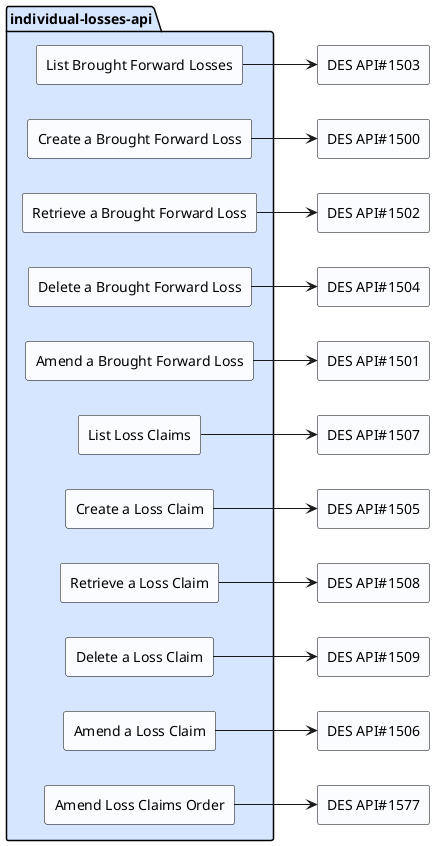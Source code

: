 @startuml
skinparam componentStyle rectangle

left to right direction

skinparam component {
  BackgroundColor #fafcff
  BorderColor black
}

package "individual-losses-api" #d6e6ff {
[List Brought Forward Losses]
[Create a Brought Forward Loss]
[Retrieve a Brought Forward Loss]
[Delete a Brought Forward Loss]
[Amend a Brought Forward Loss]
[List Loss Claims]
[Create a Loss Claim]
[Retrieve a Loss Claim]
[Delete a Loss Claim]
[Amend a Loss Claim]
[Amend Loss Claims Order]
}

[List Brought Forward Losses]-->[DES API#1503]
[Create a Brought Forward Loss]-->[DES API#1500]
[Retrieve a Brought Forward Loss]-->[DES API#1502]
[Delete a Brought Forward Loss]-->[DES API#1504]
[Amend a Brought Forward Loss]-->[DES API#1501]
[List Loss Claims]-->[DES API#1507]
[Create a Loss Claim]-->[DES API#1505]
[Retrieve a Loss Claim]-->[DES API#1508]
[Delete a Loss Claim]-->[DES API#1509]
[Amend a Loss Claim]-->[DES API#1506]
[Amend Loss Claims Order]-->[DES API#1577]

@enduml